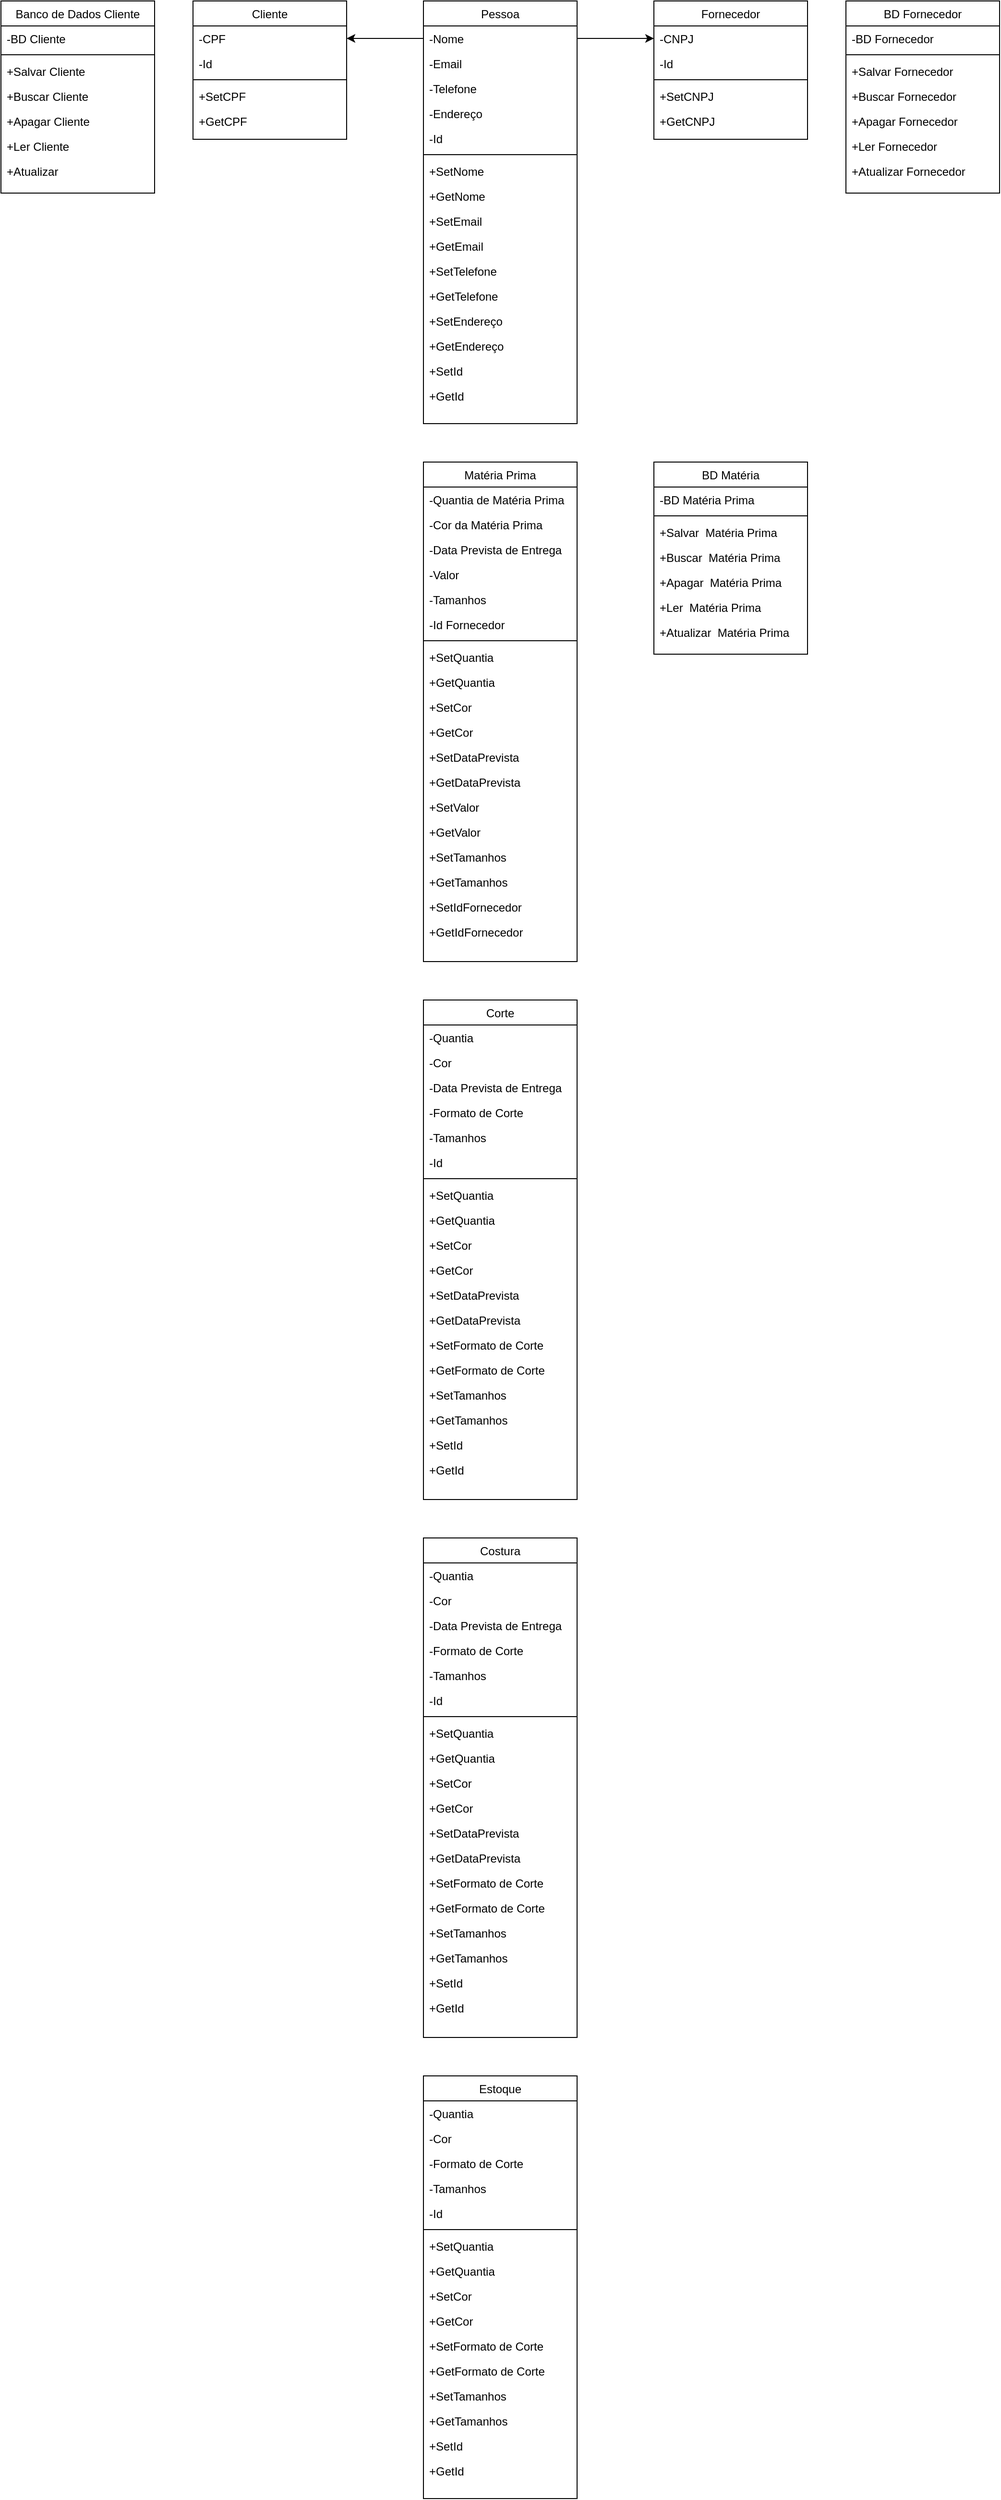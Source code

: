 <mxfile version="24.5.5" type="device">
  <diagram id="C5RBs43oDa-KdzZeNtuy" name="Page-1">
    <mxGraphModel dx="2261" dy="782" grid="1" gridSize="10" guides="1" tooltips="1" connect="1" arrows="1" fold="1" page="1" pageScale="1" pageWidth="827" pageHeight="1169" math="0" shadow="0">
      <root>
        <mxCell id="WIyWlLk6GJQsqaUBKTNV-0" />
        <mxCell id="WIyWlLk6GJQsqaUBKTNV-1" parent="WIyWlLk6GJQsqaUBKTNV-0" />
        <mxCell id="zkfFHV4jXpPFQw0GAbJ--17" value="Cliente" style="swimlane;fontStyle=0;align=center;verticalAlign=top;childLayout=stackLayout;horizontal=1;startSize=26;horizontalStack=0;resizeParent=1;resizeLast=0;collapsible=1;marginBottom=0;rounded=0;shadow=0;strokeWidth=1;" parent="WIyWlLk6GJQsqaUBKTNV-1" vertex="1">
          <mxGeometry x="40" width="160" height="144" as="geometry">
            <mxRectangle x="550" y="140" width="160" height="26" as="alternateBounds" />
          </mxGeometry>
        </mxCell>
        <mxCell id="zkfFHV4jXpPFQw0GAbJ--18" value="-CPF" style="text;align=left;verticalAlign=top;spacingLeft=4;spacingRight=4;overflow=hidden;rotatable=0;points=[[0,0.5],[1,0.5]];portConstraint=eastwest;" parent="zkfFHV4jXpPFQw0GAbJ--17" vertex="1">
          <mxGeometry y="26" width="160" height="26" as="geometry" />
        </mxCell>
        <mxCell id="UYTvGShQzW5NcOus-Ca2-104" value="-Id" style="text;align=left;verticalAlign=top;spacingLeft=4;spacingRight=4;overflow=hidden;rotatable=0;points=[[0,0.5],[1,0.5]];portConstraint=eastwest;" vertex="1" parent="zkfFHV4jXpPFQw0GAbJ--17">
          <mxGeometry y="52" width="160" height="26" as="geometry" />
        </mxCell>
        <mxCell id="zkfFHV4jXpPFQw0GAbJ--23" value="" style="line;html=1;strokeWidth=1;align=left;verticalAlign=middle;spacingTop=-1;spacingLeft=3;spacingRight=3;rotatable=0;labelPosition=right;points=[];portConstraint=eastwest;" parent="zkfFHV4jXpPFQw0GAbJ--17" vertex="1">
          <mxGeometry y="78" width="160" height="8" as="geometry" />
        </mxCell>
        <mxCell id="zkfFHV4jXpPFQw0GAbJ--24" value="+SetCPF" style="text;align=left;verticalAlign=top;spacingLeft=4;spacingRight=4;overflow=hidden;rotatable=0;points=[[0,0.5],[1,0.5]];portConstraint=eastwest;" parent="zkfFHV4jXpPFQw0GAbJ--17" vertex="1">
          <mxGeometry y="86" width="160" height="26" as="geometry" />
        </mxCell>
        <mxCell id="PJtzNLOf5O62sU7vfMhk-27" value="+GetCPF" style="text;align=left;verticalAlign=top;spacingLeft=4;spacingRight=4;overflow=hidden;rotatable=0;points=[[0,0.5],[1,0.5]];portConstraint=eastwest;" parent="zkfFHV4jXpPFQw0GAbJ--17" vertex="1">
          <mxGeometry y="112" width="160" height="32" as="geometry" />
        </mxCell>
        <mxCell id="PJtzNLOf5O62sU7vfMhk-35" value="Banco de Dados Cliente" style="swimlane;fontStyle=0;align=center;verticalAlign=top;childLayout=stackLayout;horizontal=1;startSize=26;horizontalStack=0;resizeParent=1;resizeLast=0;collapsible=1;marginBottom=0;rounded=0;shadow=0;strokeWidth=1;" parent="WIyWlLk6GJQsqaUBKTNV-1" vertex="1">
          <mxGeometry x="-160" width="160" height="200" as="geometry">
            <mxRectangle x="550" y="140" width="160" height="26" as="alternateBounds" />
          </mxGeometry>
        </mxCell>
        <mxCell id="PJtzNLOf5O62sU7vfMhk-36" value="-BD Cliente" style="text;align=left;verticalAlign=top;spacingLeft=4;spacingRight=4;overflow=hidden;rotatable=0;points=[[0,0.5],[1,0.5]];portConstraint=eastwest;" parent="PJtzNLOf5O62sU7vfMhk-35" vertex="1">
          <mxGeometry y="26" width="160" height="26" as="geometry" />
        </mxCell>
        <mxCell id="PJtzNLOf5O62sU7vfMhk-42" value="" style="line;html=1;strokeWidth=1;align=left;verticalAlign=middle;spacingTop=-1;spacingLeft=3;spacingRight=3;rotatable=0;labelPosition=right;points=[];portConstraint=eastwest;" parent="PJtzNLOf5O62sU7vfMhk-35" vertex="1">
          <mxGeometry y="52" width="160" height="8" as="geometry" />
        </mxCell>
        <mxCell id="PJtzNLOf5O62sU7vfMhk-43" value="+Salvar Cliente" style="text;align=left;verticalAlign=top;spacingLeft=4;spacingRight=4;overflow=hidden;rotatable=0;points=[[0,0.5],[1,0.5]];portConstraint=eastwest;" parent="PJtzNLOf5O62sU7vfMhk-35" vertex="1">
          <mxGeometry y="60" width="160" height="26" as="geometry" />
        </mxCell>
        <mxCell id="PJtzNLOf5O62sU7vfMhk-44" value="+Buscar Cliente" style="text;align=left;verticalAlign=top;spacingLeft=4;spacingRight=4;overflow=hidden;rotatable=0;points=[[0,0.5],[1,0.5]];portConstraint=eastwest;" parent="PJtzNLOf5O62sU7vfMhk-35" vertex="1">
          <mxGeometry y="86" width="160" height="26" as="geometry" />
        </mxCell>
        <mxCell id="PJtzNLOf5O62sU7vfMhk-45" value="+Apagar Cliente" style="text;align=left;verticalAlign=top;spacingLeft=4;spacingRight=4;overflow=hidden;rotatable=0;points=[[0,0.5],[1,0.5]];portConstraint=eastwest;" parent="PJtzNLOf5O62sU7vfMhk-35" vertex="1">
          <mxGeometry y="112" width="160" height="26" as="geometry" />
        </mxCell>
        <mxCell id="PJtzNLOf5O62sU7vfMhk-57" value="+Ler Cliente" style="text;align=left;verticalAlign=top;spacingLeft=4;spacingRight=4;overflow=hidden;rotatable=0;points=[[0,0.5],[1,0.5]];portConstraint=eastwest;" parent="PJtzNLOf5O62sU7vfMhk-35" vertex="1">
          <mxGeometry y="138" width="160" height="26" as="geometry" />
        </mxCell>
        <mxCell id="UYTvGShQzW5NcOus-Ca2-62" value="+Atualizar " style="text;align=left;verticalAlign=top;spacingLeft=4;spacingRight=4;overflow=hidden;rotatable=0;points=[[0,0.5],[1,0.5]];portConstraint=eastwest;" vertex="1" parent="PJtzNLOf5O62sU7vfMhk-35">
          <mxGeometry y="164" width="160" height="26" as="geometry" />
        </mxCell>
        <mxCell id="PJtzNLOf5O62sU7vfMhk-58" value="Matéria Prima" style="swimlane;fontStyle=0;align=center;verticalAlign=top;childLayout=stackLayout;horizontal=1;startSize=26;horizontalStack=0;resizeParent=1;resizeLast=0;collapsible=1;marginBottom=0;rounded=0;shadow=0;strokeWidth=1;" parent="WIyWlLk6GJQsqaUBKTNV-1" vertex="1">
          <mxGeometry x="280" y="480" width="160" height="520" as="geometry">
            <mxRectangle y="480" width="160" height="26" as="alternateBounds" />
          </mxGeometry>
        </mxCell>
        <mxCell id="PJtzNLOf5O62sU7vfMhk-59" value="-Quantia de Matéria Prima" style="text;align=left;verticalAlign=top;spacingLeft=4;spacingRight=4;overflow=hidden;rotatable=0;points=[[0,0.5],[1,0.5]];portConstraint=eastwest;" parent="PJtzNLOf5O62sU7vfMhk-58" vertex="1">
          <mxGeometry y="26" width="160" height="26" as="geometry" />
        </mxCell>
        <mxCell id="PJtzNLOf5O62sU7vfMhk-60" value="-Cor da Matéria Prima" style="text;align=left;verticalAlign=top;spacingLeft=4;spacingRight=4;overflow=hidden;rotatable=0;points=[[0,0.5],[1,0.5]];portConstraint=eastwest;rounded=0;shadow=0;html=0;" parent="PJtzNLOf5O62sU7vfMhk-58" vertex="1">
          <mxGeometry y="52" width="160" height="26" as="geometry" />
        </mxCell>
        <mxCell id="PJtzNLOf5O62sU7vfMhk-61" value="-Data Prevista de Entrega" style="text;align=left;verticalAlign=top;spacingLeft=4;spacingRight=4;overflow=hidden;rotatable=0;points=[[0,0.5],[1,0.5]];portConstraint=eastwest;rounded=0;shadow=0;html=0;" parent="PJtzNLOf5O62sU7vfMhk-58" vertex="1">
          <mxGeometry y="78" width="160" height="26" as="geometry" />
        </mxCell>
        <mxCell id="PJtzNLOf5O62sU7vfMhk-62" value="-Valor" style="text;align=left;verticalAlign=top;spacingLeft=4;spacingRight=4;overflow=hidden;rotatable=0;points=[[0,0.5],[1,0.5]];portConstraint=eastwest;rounded=0;shadow=0;html=0;" parent="PJtzNLOf5O62sU7vfMhk-58" vertex="1">
          <mxGeometry y="104" width="160" height="26" as="geometry" />
        </mxCell>
        <mxCell id="PJtzNLOf5O62sU7vfMhk-63" value="-Tamanhos" style="text;align=left;verticalAlign=top;spacingLeft=4;spacingRight=4;overflow=hidden;rotatable=0;points=[[0,0.5],[1,0.5]];portConstraint=eastwest;rounded=0;shadow=0;html=0;" parent="PJtzNLOf5O62sU7vfMhk-58" vertex="1">
          <mxGeometry y="130" width="160" height="26" as="geometry" />
        </mxCell>
        <mxCell id="PJtzNLOf5O62sU7vfMhk-64" value="-Id Fornecedor" style="text;align=left;verticalAlign=top;spacingLeft=4;spacingRight=4;overflow=hidden;rotatable=0;points=[[0,0.5],[1,0.5]];portConstraint=eastwest;rounded=0;shadow=0;html=0;" parent="PJtzNLOf5O62sU7vfMhk-58" vertex="1">
          <mxGeometry y="156" width="160" height="26" as="geometry" />
        </mxCell>
        <mxCell id="PJtzNLOf5O62sU7vfMhk-65" value="" style="line;html=1;strokeWidth=1;align=left;verticalAlign=middle;spacingTop=-1;spacingLeft=3;spacingRight=3;rotatable=0;labelPosition=right;points=[];portConstraint=eastwest;" parent="PJtzNLOf5O62sU7vfMhk-58" vertex="1">
          <mxGeometry y="182" width="160" height="8" as="geometry" />
        </mxCell>
        <mxCell id="PJtzNLOf5O62sU7vfMhk-66" value="+SetQuantia" style="text;align=left;verticalAlign=top;spacingLeft=4;spacingRight=4;overflow=hidden;rotatable=0;points=[[0,0.5],[1,0.5]];portConstraint=eastwest;" parent="PJtzNLOf5O62sU7vfMhk-58" vertex="1">
          <mxGeometry y="190" width="160" height="26" as="geometry" />
        </mxCell>
        <mxCell id="PJtzNLOf5O62sU7vfMhk-67" value="+GetQuantia" style="text;align=left;verticalAlign=top;spacingLeft=4;spacingRight=4;overflow=hidden;rotatable=0;points=[[0,0.5],[1,0.5]];portConstraint=eastwest;" parent="PJtzNLOf5O62sU7vfMhk-58" vertex="1">
          <mxGeometry y="216" width="160" height="26" as="geometry" />
        </mxCell>
        <mxCell id="PJtzNLOf5O62sU7vfMhk-68" value="+SetCor" style="text;align=left;verticalAlign=top;spacingLeft=4;spacingRight=4;overflow=hidden;rotatable=0;points=[[0,0.5],[1,0.5]];portConstraint=eastwest;" parent="PJtzNLOf5O62sU7vfMhk-58" vertex="1">
          <mxGeometry y="242" width="160" height="26" as="geometry" />
        </mxCell>
        <mxCell id="PJtzNLOf5O62sU7vfMhk-69" value="+GetCor" style="text;align=left;verticalAlign=top;spacingLeft=4;spacingRight=4;overflow=hidden;rotatable=0;points=[[0,0.5],[1,0.5]];portConstraint=eastwest;" parent="PJtzNLOf5O62sU7vfMhk-58" vertex="1">
          <mxGeometry y="268" width="160" height="26" as="geometry" />
        </mxCell>
        <mxCell id="PJtzNLOf5O62sU7vfMhk-70" value="+SetDataPrevista" style="text;align=left;verticalAlign=top;spacingLeft=4;spacingRight=4;overflow=hidden;rotatable=0;points=[[0,0.5],[1,0.5]];portConstraint=eastwest;" parent="PJtzNLOf5O62sU7vfMhk-58" vertex="1">
          <mxGeometry y="294" width="160" height="26" as="geometry" />
        </mxCell>
        <mxCell id="PJtzNLOf5O62sU7vfMhk-71" value="+GetDataPrevista" style="text;align=left;verticalAlign=top;spacingLeft=4;spacingRight=4;overflow=hidden;rotatable=0;points=[[0,0.5],[1,0.5]];portConstraint=eastwest;" parent="PJtzNLOf5O62sU7vfMhk-58" vertex="1">
          <mxGeometry y="320" width="160" height="26" as="geometry" />
        </mxCell>
        <mxCell id="PJtzNLOf5O62sU7vfMhk-72" value="+SetValor" style="text;align=left;verticalAlign=top;spacingLeft=4;spacingRight=4;overflow=hidden;rotatable=0;points=[[0,0.5],[1,0.5]];portConstraint=eastwest;" parent="PJtzNLOf5O62sU7vfMhk-58" vertex="1">
          <mxGeometry y="346" width="160" height="26" as="geometry" />
        </mxCell>
        <mxCell id="PJtzNLOf5O62sU7vfMhk-73" value="+GetValor" style="text;align=left;verticalAlign=top;spacingLeft=4;spacingRight=4;overflow=hidden;rotatable=0;points=[[0,0.5],[1,0.5]];portConstraint=eastwest;" parent="PJtzNLOf5O62sU7vfMhk-58" vertex="1">
          <mxGeometry y="372" width="160" height="26" as="geometry" />
        </mxCell>
        <mxCell id="PJtzNLOf5O62sU7vfMhk-74" value="+SetTamanhos" style="text;align=left;verticalAlign=top;spacingLeft=4;spacingRight=4;overflow=hidden;rotatable=0;points=[[0,0.5],[1,0.5]];portConstraint=eastwest;" parent="PJtzNLOf5O62sU7vfMhk-58" vertex="1">
          <mxGeometry y="398" width="160" height="26" as="geometry" />
        </mxCell>
        <mxCell id="PJtzNLOf5O62sU7vfMhk-75" value="+GetTamanhos" style="text;align=left;verticalAlign=top;spacingLeft=4;spacingRight=4;overflow=hidden;rotatable=0;points=[[0,0.5],[1,0.5]];portConstraint=eastwest;" parent="PJtzNLOf5O62sU7vfMhk-58" vertex="1">
          <mxGeometry y="424" width="160" height="26" as="geometry" />
        </mxCell>
        <mxCell id="PJtzNLOf5O62sU7vfMhk-76" value="+SetIdFornecedor" style="text;align=left;verticalAlign=top;spacingLeft=4;spacingRight=4;overflow=hidden;rotatable=0;points=[[0,0.5],[1,0.5]];portConstraint=eastwest;" parent="PJtzNLOf5O62sU7vfMhk-58" vertex="1">
          <mxGeometry y="450" width="160" height="26" as="geometry" />
        </mxCell>
        <mxCell id="PJtzNLOf5O62sU7vfMhk-77" value="+GetIdFornecedor" style="text;align=left;verticalAlign=top;spacingLeft=4;spacingRight=4;overflow=hidden;rotatable=0;points=[[0,0.5],[1,0.5]];portConstraint=eastwest;" parent="PJtzNLOf5O62sU7vfMhk-58" vertex="1">
          <mxGeometry y="476" width="160" height="26" as="geometry" />
        </mxCell>
        <mxCell id="UYTvGShQzW5NcOus-Ca2-19" value="Pessoa" style="swimlane;fontStyle=0;align=center;verticalAlign=top;childLayout=stackLayout;horizontal=1;startSize=26;horizontalStack=0;resizeParent=1;resizeLast=0;collapsible=1;marginBottom=0;rounded=0;shadow=0;strokeWidth=1;" vertex="1" parent="WIyWlLk6GJQsqaUBKTNV-1">
          <mxGeometry x="280" width="160" height="440" as="geometry">
            <mxRectangle y="480" width="160" height="26" as="alternateBounds" />
          </mxGeometry>
        </mxCell>
        <mxCell id="UYTvGShQzW5NcOus-Ca2-20" value="-Nome" style="text;align=left;verticalAlign=top;spacingLeft=4;spacingRight=4;overflow=hidden;rotatable=0;points=[[0,0.5],[1,0.5]];portConstraint=eastwest;" vertex="1" parent="UYTvGShQzW5NcOus-Ca2-19">
          <mxGeometry y="26" width="160" height="26" as="geometry" />
        </mxCell>
        <mxCell id="UYTvGShQzW5NcOus-Ca2-21" value="-Email" style="text;align=left;verticalAlign=top;spacingLeft=4;spacingRight=4;overflow=hidden;rotatable=0;points=[[0,0.5],[1,0.5]];portConstraint=eastwest;rounded=0;shadow=0;html=0;" vertex="1" parent="UYTvGShQzW5NcOus-Ca2-19">
          <mxGeometry y="52" width="160" height="26" as="geometry" />
        </mxCell>
        <mxCell id="UYTvGShQzW5NcOus-Ca2-22" value="-Telefone" style="text;align=left;verticalAlign=top;spacingLeft=4;spacingRight=4;overflow=hidden;rotatable=0;points=[[0,0.5],[1,0.5]];portConstraint=eastwest;rounded=0;shadow=0;html=0;" vertex="1" parent="UYTvGShQzW5NcOus-Ca2-19">
          <mxGeometry y="78" width="160" height="26" as="geometry" />
        </mxCell>
        <mxCell id="UYTvGShQzW5NcOus-Ca2-23" value="-Endereço" style="text;align=left;verticalAlign=top;spacingLeft=4;spacingRight=4;overflow=hidden;rotatable=0;points=[[0,0.5],[1,0.5]];portConstraint=eastwest;rounded=0;shadow=0;html=0;" vertex="1" parent="UYTvGShQzW5NcOus-Ca2-19">
          <mxGeometry y="104" width="160" height="26" as="geometry" />
        </mxCell>
        <mxCell id="UYTvGShQzW5NcOus-Ca2-25" value="-Id" style="text;align=left;verticalAlign=top;spacingLeft=4;spacingRight=4;overflow=hidden;rotatable=0;points=[[0,0.5],[1,0.5]];portConstraint=eastwest;rounded=0;shadow=0;html=0;" vertex="1" parent="UYTvGShQzW5NcOus-Ca2-19">
          <mxGeometry y="130" width="160" height="26" as="geometry" />
        </mxCell>
        <mxCell id="UYTvGShQzW5NcOus-Ca2-26" value="" style="line;html=1;strokeWidth=1;align=left;verticalAlign=middle;spacingTop=-1;spacingLeft=3;spacingRight=3;rotatable=0;labelPosition=right;points=[];portConstraint=eastwest;" vertex="1" parent="UYTvGShQzW5NcOus-Ca2-19">
          <mxGeometry y="156" width="160" height="8" as="geometry" />
        </mxCell>
        <mxCell id="UYTvGShQzW5NcOus-Ca2-27" value="+SetNome" style="text;align=left;verticalAlign=top;spacingLeft=4;spacingRight=4;overflow=hidden;rotatable=0;points=[[0,0.5],[1,0.5]];portConstraint=eastwest;" vertex="1" parent="UYTvGShQzW5NcOus-Ca2-19">
          <mxGeometry y="164" width="160" height="26" as="geometry" />
        </mxCell>
        <mxCell id="UYTvGShQzW5NcOus-Ca2-28" value="+GetNome" style="text;align=left;verticalAlign=top;spacingLeft=4;spacingRight=4;overflow=hidden;rotatable=0;points=[[0,0.5],[1,0.5]];portConstraint=eastwest;" vertex="1" parent="UYTvGShQzW5NcOus-Ca2-19">
          <mxGeometry y="190" width="160" height="26" as="geometry" />
        </mxCell>
        <mxCell id="UYTvGShQzW5NcOus-Ca2-29" value="+SetEmail" style="text;align=left;verticalAlign=top;spacingLeft=4;spacingRight=4;overflow=hidden;rotatable=0;points=[[0,0.5],[1,0.5]];portConstraint=eastwest;" vertex="1" parent="UYTvGShQzW5NcOus-Ca2-19">
          <mxGeometry y="216" width="160" height="26" as="geometry" />
        </mxCell>
        <mxCell id="UYTvGShQzW5NcOus-Ca2-30" value="+GetEmail" style="text;align=left;verticalAlign=top;spacingLeft=4;spacingRight=4;overflow=hidden;rotatable=0;points=[[0,0.5],[1,0.5]];portConstraint=eastwest;" vertex="1" parent="UYTvGShQzW5NcOus-Ca2-19">
          <mxGeometry y="242" width="160" height="26" as="geometry" />
        </mxCell>
        <mxCell id="UYTvGShQzW5NcOus-Ca2-31" value="+SetTelefone" style="text;align=left;verticalAlign=top;spacingLeft=4;spacingRight=4;overflow=hidden;rotatable=0;points=[[0,0.5],[1,0.5]];portConstraint=eastwest;" vertex="1" parent="UYTvGShQzW5NcOus-Ca2-19">
          <mxGeometry y="268" width="160" height="26" as="geometry" />
        </mxCell>
        <mxCell id="UYTvGShQzW5NcOus-Ca2-32" value="+GetTelefone" style="text;align=left;verticalAlign=top;spacingLeft=4;spacingRight=4;overflow=hidden;rotatable=0;points=[[0,0.5],[1,0.5]];portConstraint=eastwest;" vertex="1" parent="UYTvGShQzW5NcOus-Ca2-19">
          <mxGeometry y="294" width="160" height="26" as="geometry" />
        </mxCell>
        <mxCell id="UYTvGShQzW5NcOus-Ca2-33" value="+SetEndereço" style="text;align=left;verticalAlign=top;spacingLeft=4;spacingRight=4;overflow=hidden;rotatable=0;points=[[0,0.5],[1,0.5]];portConstraint=eastwest;" vertex="1" parent="UYTvGShQzW5NcOus-Ca2-19">
          <mxGeometry y="320" width="160" height="26" as="geometry" />
        </mxCell>
        <mxCell id="UYTvGShQzW5NcOus-Ca2-34" value="+GetEndereço" style="text;align=left;verticalAlign=top;spacingLeft=4;spacingRight=4;overflow=hidden;rotatable=0;points=[[0,0.5],[1,0.5]];portConstraint=eastwest;" vertex="1" parent="UYTvGShQzW5NcOus-Ca2-19">
          <mxGeometry y="346" width="160" height="26" as="geometry" />
        </mxCell>
        <mxCell id="UYTvGShQzW5NcOus-Ca2-37" value="+SetId" style="text;align=left;verticalAlign=top;spacingLeft=4;spacingRight=4;overflow=hidden;rotatable=0;points=[[0,0.5],[1,0.5]];portConstraint=eastwest;" vertex="1" parent="UYTvGShQzW5NcOus-Ca2-19">
          <mxGeometry y="372" width="160" height="26" as="geometry" />
        </mxCell>
        <mxCell id="UYTvGShQzW5NcOus-Ca2-38" value="+GetId" style="text;align=left;verticalAlign=top;spacingLeft=4;spacingRight=4;overflow=hidden;rotatable=0;points=[[0,0.5],[1,0.5]];portConstraint=eastwest;" vertex="1" parent="UYTvGShQzW5NcOus-Ca2-19">
          <mxGeometry y="398" width="160" height="26" as="geometry" />
        </mxCell>
        <mxCell id="UYTvGShQzW5NcOus-Ca2-39" value="Fornecedor" style="swimlane;fontStyle=0;align=center;verticalAlign=top;childLayout=stackLayout;horizontal=1;startSize=26;horizontalStack=0;resizeParent=1;resizeLast=0;collapsible=1;marginBottom=0;rounded=0;shadow=0;strokeWidth=1;" vertex="1" parent="WIyWlLk6GJQsqaUBKTNV-1">
          <mxGeometry x="520" width="160" height="144" as="geometry">
            <mxRectangle x="550" y="140" width="160" height="26" as="alternateBounds" />
          </mxGeometry>
        </mxCell>
        <mxCell id="UYTvGShQzW5NcOus-Ca2-40" value="-CNPJ" style="text;align=left;verticalAlign=top;spacingLeft=4;spacingRight=4;overflow=hidden;rotatable=0;points=[[0,0.5],[1,0.5]];portConstraint=eastwest;" vertex="1" parent="UYTvGShQzW5NcOus-Ca2-39">
          <mxGeometry y="26" width="160" height="26" as="geometry" />
        </mxCell>
        <mxCell id="UYTvGShQzW5NcOus-Ca2-103" value="-Id" style="text;align=left;verticalAlign=top;spacingLeft=4;spacingRight=4;overflow=hidden;rotatable=0;points=[[0,0.5],[1,0.5]];portConstraint=eastwest;" vertex="1" parent="UYTvGShQzW5NcOus-Ca2-39">
          <mxGeometry y="52" width="160" height="26" as="geometry" />
        </mxCell>
        <mxCell id="UYTvGShQzW5NcOus-Ca2-41" value="" style="line;html=1;strokeWidth=1;align=left;verticalAlign=middle;spacingTop=-1;spacingLeft=3;spacingRight=3;rotatable=0;labelPosition=right;points=[];portConstraint=eastwest;" vertex="1" parent="UYTvGShQzW5NcOus-Ca2-39">
          <mxGeometry y="78" width="160" height="8" as="geometry" />
        </mxCell>
        <mxCell id="UYTvGShQzW5NcOus-Ca2-42" value="+SetCNPJ" style="text;align=left;verticalAlign=top;spacingLeft=4;spacingRight=4;overflow=hidden;rotatable=0;points=[[0,0.5],[1,0.5]];portConstraint=eastwest;" vertex="1" parent="UYTvGShQzW5NcOus-Ca2-39">
          <mxGeometry y="86" width="160" height="26" as="geometry" />
        </mxCell>
        <mxCell id="UYTvGShQzW5NcOus-Ca2-43" value="+GetCNPJ" style="text;align=left;verticalAlign=top;spacingLeft=4;spacingRight=4;overflow=hidden;rotatable=0;points=[[0,0.5],[1,0.5]];portConstraint=eastwest;" vertex="1" parent="UYTvGShQzW5NcOus-Ca2-39">
          <mxGeometry y="112" width="160" height="32" as="geometry" />
        </mxCell>
        <mxCell id="UYTvGShQzW5NcOus-Ca2-49" value="BD Fornecedor" style="swimlane;fontStyle=0;align=center;verticalAlign=top;childLayout=stackLayout;horizontal=1;startSize=26;horizontalStack=0;resizeParent=1;resizeLast=0;collapsible=1;marginBottom=0;rounded=0;shadow=0;strokeWidth=1;" vertex="1" parent="WIyWlLk6GJQsqaUBKTNV-1">
          <mxGeometry x="720" width="160" height="200" as="geometry">
            <mxRectangle x="550" y="140" width="160" height="26" as="alternateBounds" />
          </mxGeometry>
        </mxCell>
        <mxCell id="UYTvGShQzW5NcOus-Ca2-50" value="-BD Fornecedor" style="text;align=left;verticalAlign=top;spacingLeft=4;spacingRight=4;overflow=hidden;rotatable=0;points=[[0,0.5],[1,0.5]];portConstraint=eastwest;" vertex="1" parent="UYTvGShQzW5NcOus-Ca2-49">
          <mxGeometry y="26" width="160" height="26" as="geometry" />
        </mxCell>
        <mxCell id="UYTvGShQzW5NcOus-Ca2-51" value="" style="line;html=1;strokeWidth=1;align=left;verticalAlign=middle;spacingTop=-1;spacingLeft=3;spacingRight=3;rotatable=0;labelPosition=right;points=[];portConstraint=eastwest;" vertex="1" parent="UYTvGShQzW5NcOus-Ca2-49">
          <mxGeometry y="52" width="160" height="8" as="geometry" />
        </mxCell>
        <mxCell id="UYTvGShQzW5NcOus-Ca2-52" value="+Salvar Fornecedor" style="text;align=left;verticalAlign=top;spacingLeft=4;spacingRight=4;overflow=hidden;rotatable=0;points=[[0,0.5],[1,0.5]];portConstraint=eastwest;" vertex="1" parent="UYTvGShQzW5NcOus-Ca2-49">
          <mxGeometry y="60" width="160" height="26" as="geometry" />
        </mxCell>
        <mxCell id="UYTvGShQzW5NcOus-Ca2-53" value="+Buscar Fornecedor" style="text;align=left;verticalAlign=top;spacingLeft=4;spacingRight=4;overflow=hidden;rotatable=0;points=[[0,0.5],[1,0.5]];portConstraint=eastwest;" vertex="1" parent="UYTvGShQzW5NcOus-Ca2-49">
          <mxGeometry y="86" width="160" height="26" as="geometry" />
        </mxCell>
        <mxCell id="UYTvGShQzW5NcOus-Ca2-54" value="+Apagar Fornecedor" style="text;align=left;verticalAlign=top;spacingLeft=4;spacingRight=4;overflow=hidden;rotatable=0;points=[[0,0.5],[1,0.5]];portConstraint=eastwest;" vertex="1" parent="UYTvGShQzW5NcOus-Ca2-49">
          <mxGeometry y="112" width="160" height="26" as="geometry" />
        </mxCell>
        <mxCell id="UYTvGShQzW5NcOus-Ca2-55" value="+Ler Fornecedor" style="text;align=left;verticalAlign=top;spacingLeft=4;spacingRight=4;overflow=hidden;rotatable=0;points=[[0,0.5],[1,0.5]];portConstraint=eastwest;" vertex="1" parent="UYTvGShQzW5NcOus-Ca2-49">
          <mxGeometry y="138" width="160" height="26" as="geometry" />
        </mxCell>
        <mxCell id="UYTvGShQzW5NcOus-Ca2-61" value="+Atualizar Fornecedor" style="text;align=left;verticalAlign=top;spacingLeft=4;spacingRight=4;overflow=hidden;rotatable=0;points=[[0,0.5],[1,0.5]];portConstraint=eastwest;" vertex="1" parent="UYTvGShQzW5NcOus-Ca2-49">
          <mxGeometry y="164" width="160" height="26" as="geometry" />
        </mxCell>
        <mxCell id="UYTvGShQzW5NcOus-Ca2-67" value="" style="endArrow=classic;html=1;rounded=0;entryX=1;entryY=0.5;entryDx=0;entryDy=0;exitX=0;exitY=0.5;exitDx=0;exitDy=0;" edge="1" parent="WIyWlLk6GJQsqaUBKTNV-1" source="UYTvGShQzW5NcOus-Ca2-20" target="zkfFHV4jXpPFQw0GAbJ--18">
          <mxGeometry width="50" height="50" relative="1" as="geometry">
            <mxPoint x="220" y="85" as="sourcePoint" />
            <mxPoint x="270" y="35" as="targetPoint" />
          </mxGeometry>
        </mxCell>
        <mxCell id="UYTvGShQzW5NcOus-Ca2-68" value="" style="endArrow=classic;html=1;rounded=0;entryX=0;entryY=0.5;entryDx=0;entryDy=0;exitX=1;exitY=0.5;exitDx=0;exitDy=0;" edge="1" parent="WIyWlLk6GJQsqaUBKTNV-1" source="UYTvGShQzW5NcOus-Ca2-20" target="UYTvGShQzW5NcOus-Ca2-40">
          <mxGeometry width="50" height="50" relative="1" as="geometry">
            <mxPoint x="450" y="60" as="sourcePoint" />
            <mxPoint x="500" y="10" as="targetPoint" />
          </mxGeometry>
        </mxCell>
        <mxCell id="UYTvGShQzW5NcOus-Ca2-69" value="Corte" style="swimlane;fontStyle=0;align=center;verticalAlign=top;childLayout=stackLayout;horizontal=1;startSize=26;horizontalStack=0;resizeParent=1;resizeLast=0;collapsible=1;marginBottom=0;rounded=0;shadow=0;strokeWidth=1;" vertex="1" parent="WIyWlLk6GJQsqaUBKTNV-1">
          <mxGeometry x="280" y="1040" width="160" height="520" as="geometry">
            <mxRectangle y="480" width="160" height="26" as="alternateBounds" />
          </mxGeometry>
        </mxCell>
        <mxCell id="UYTvGShQzW5NcOus-Ca2-70" value="-Quantia" style="text;align=left;verticalAlign=top;spacingLeft=4;spacingRight=4;overflow=hidden;rotatable=0;points=[[0,0.5],[1,0.5]];portConstraint=eastwest;" vertex="1" parent="UYTvGShQzW5NcOus-Ca2-69">
          <mxGeometry y="26" width="160" height="26" as="geometry" />
        </mxCell>
        <mxCell id="UYTvGShQzW5NcOus-Ca2-71" value="-Cor" style="text;align=left;verticalAlign=top;spacingLeft=4;spacingRight=4;overflow=hidden;rotatable=0;points=[[0,0.5],[1,0.5]];portConstraint=eastwest;rounded=0;shadow=0;html=0;" vertex="1" parent="UYTvGShQzW5NcOus-Ca2-69">
          <mxGeometry y="52" width="160" height="26" as="geometry" />
        </mxCell>
        <mxCell id="UYTvGShQzW5NcOus-Ca2-72" value="-Data Prevista de Entrega" style="text;align=left;verticalAlign=top;spacingLeft=4;spacingRight=4;overflow=hidden;rotatable=0;points=[[0,0.5],[1,0.5]];portConstraint=eastwest;rounded=0;shadow=0;html=0;" vertex="1" parent="UYTvGShQzW5NcOus-Ca2-69">
          <mxGeometry y="78" width="160" height="26" as="geometry" />
        </mxCell>
        <mxCell id="UYTvGShQzW5NcOus-Ca2-73" value="-Formato de Corte" style="text;align=left;verticalAlign=top;spacingLeft=4;spacingRight=4;overflow=hidden;rotatable=0;points=[[0,0.5],[1,0.5]];portConstraint=eastwest;rounded=0;shadow=0;html=0;" vertex="1" parent="UYTvGShQzW5NcOus-Ca2-69">
          <mxGeometry y="104" width="160" height="26" as="geometry" />
        </mxCell>
        <mxCell id="UYTvGShQzW5NcOus-Ca2-74" value="-Tamanhos" style="text;align=left;verticalAlign=top;spacingLeft=4;spacingRight=4;overflow=hidden;rotatable=0;points=[[0,0.5],[1,0.5]];portConstraint=eastwest;rounded=0;shadow=0;html=0;" vertex="1" parent="UYTvGShQzW5NcOus-Ca2-69">
          <mxGeometry y="130" width="160" height="26" as="geometry" />
        </mxCell>
        <mxCell id="UYTvGShQzW5NcOus-Ca2-75" value="-Id" style="text;align=left;verticalAlign=top;spacingLeft=4;spacingRight=4;overflow=hidden;rotatable=0;points=[[0,0.5],[1,0.5]];portConstraint=eastwest;rounded=0;shadow=0;html=0;" vertex="1" parent="UYTvGShQzW5NcOus-Ca2-69">
          <mxGeometry y="156" width="160" height="26" as="geometry" />
        </mxCell>
        <mxCell id="UYTvGShQzW5NcOus-Ca2-76" value="" style="line;html=1;strokeWidth=1;align=left;verticalAlign=middle;spacingTop=-1;spacingLeft=3;spacingRight=3;rotatable=0;labelPosition=right;points=[];portConstraint=eastwest;" vertex="1" parent="UYTvGShQzW5NcOus-Ca2-69">
          <mxGeometry y="182" width="160" height="8" as="geometry" />
        </mxCell>
        <mxCell id="UYTvGShQzW5NcOus-Ca2-77" value="+SetQuantia" style="text;align=left;verticalAlign=top;spacingLeft=4;spacingRight=4;overflow=hidden;rotatable=0;points=[[0,0.5],[1,0.5]];portConstraint=eastwest;" vertex="1" parent="UYTvGShQzW5NcOus-Ca2-69">
          <mxGeometry y="190" width="160" height="26" as="geometry" />
        </mxCell>
        <mxCell id="UYTvGShQzW5NcOus-Ca2-78" value="+GetQuantia" style="text;align=left;verticalAlign=top;spacingLeft=4;spacingRight=4;overflow=hidden;rotatable=0;points=[[0,0.5],[1,0.5]];portConstraint=eastwest;" vertex="1" parent="UYTvGShQzW5NcOus-Ca2-69">
          <mxGeometry y="216" width="160" height="26" as="geometry" />
        </mxCell>
        <mxCell id="UYTvGShQzW5NcOus-Ca2-79" value="+SetCor" style="text;align=left;verticalAlign=top;spacingLeft=4;spacingRight=4;overflow=hidden;rotatable=0;points=[[0,0.5],[1,0.5]];portConstraint=eastwest;" vertex="1" parent="UYTvGShQzW5NcOus-Ca2-69">
          <mxGeometry y="242" width="160" height="26" as="geometry" />
        </mxCell>
        <mxCell id="UYTvGShQzW5NcOus-Ca2-80" value="+GetCor" style="text;align=left;verticalAlign=top;spacingLeft=4;spacingRight=4;overflow=hidden;rotatable=0;points=[[0,0.5],[1,0.5]];portConstraint=eastwest;" vertex="1" parent="UYTvGShQzW5NcOus-Ca2-69">
          <mxGeometry y="268" width="160" height="26" as="geometry" />
        </mxCell>
        <mxCell id="UYTvGShQzW5NcOus-Ca2-81" value="+SetDataPrevista" style="text;align=left;verticalAlign=top;spacingLeft=4;spacingRight=4;overflow=hidden;rotatable=0;points=[[0,0.5],[1,0.5]];portConstraint=eastwest;" vertex="1" parent="UYTvGShQzW5NcOus-Ca2-69">
          <mxGeometry y="294" width="160" height="26" as="geometry" />
        </mxCell>
        <mxCell id="UYTvGShQzW5NcOus-Ca2-82" value="+GetDataPrevista" style="text;align=left;verticalAlign=top;spacingLeft=4;spacingRight=4;overflow=hidden;rotatable=0;points=[[0,0.5],[1,0.5]];portConstraint=eastwest;" vertex="1" parent="UYTvGShQzW5NcOus-Ca2-69">
          <mxGeometry y="320" width="160" height="26" as="geometry" />
        </mxCell>
        <mxCell id="UYTvGShQzW5NcOus-Ca2-83" value="+SetFormato de Corte" style="text;align=left;verticalAlign=top;spacingLeft=4;spacingRight=4;overflow=hidden;rotatable=0;points=[[0,0.5],[1,0.5]];portConstraint=eastwest;" vertex="1" parent="UYTvGShQzW5NcOus-Ca2-69">
          <mxGeometry y="346" width="160" height="26" as="geometry" />
        </mxCell>
        <mxCell id="UYTvGShQzW5NcOus-Ca2-84" value="+GetFormato de Corte" style="text;align=left;verticalAlign=top;spacingLeft=4;spacingRight=4;overflow=hidden;rotatable=0;points=[[0,0.5],[1,0.5]];portConstraint=eastwest;" vertex="1" parent="UYTvGShQzW5NcOus-Ca2-69">
          <mxGeometry y="372" width="160" height="26" as="geometry" />
        </mxCell>
        <mxCell id="UYTvGShQzW5NcOus-Ca2-85" value="+SetTamanhos" style="text;align=left;verticalAlign=top;spacingLeft=4;spacingRight=4;overflow=hidden;rotatable=0;points=[[0,0.5],[1,0.5]];portConstraint=eastwest;" vertex="1" parent="UYTvGShQzW5NcOus-Ca2-69">
          <mxGeometry y="398" width="160" height="26" as="geometry" />
        </mxCell>
        <mxCell id="UYTvGShQzW5NcOus-Ca2-86" value="+GetTamanhos" style="text;align=left;verticalAlign=top;spacingLeft=4;spacingRight=4;overflow=hidden;rotatable=0;points=[[0,0.5],[1,0.5]];portConstraint=eastwest;" vertex="1" parent="UYTvGShQzW5NcOus-Ca2-69">
          <mxGeometry y="424" width="160" height="26" as="geometry" />
        </mxCell>
        <mxCell id="UYTvGShQzW5NcOus-Ca2-87" value="+SetId" style="text;align=left;verticalAlign=top;spacingLeft=4;spacingRight=4;overflow=hidden;rotatable=0;points=[[0,0.5],[1,0.5]];portConstraint=eastwest;" vertex="1" parent="UYTvGShQzW5NcOus-Ca2-69">
          <mxGeometry y="450" width="160" height="26" as="geometry" />
        </mxCell>
        <mxCell id="UYTvGShQzW5NcOus-Ca2-88" value="+GetId" style="text;align=left;verticalAlign=top;spacingLeft=4;spacingRight=4;overflow=hidden;rotatable=0;points=[[0,0.5],[1,0.5]];portConstraint=eastwest;" vertex="1" parent="UYTvGShQzW5NcOus-Ca2-69">
          <mxGeometry y="476" width="160" height="26" as="geometry" />
        </mxCell>
        <mxCell id="UYTvGShQzW5NcOus-Ca2-106" value="Costura" style="swimlane;fontStyle=0;align=center;verticalAlign=top;childLayout=stackLayout;horizontal=1;startSize=26;horizontalStack=0;resizeParent=1;resizeLast=0;collapsible=1;marginBottom=0;rounded=0;shadow=0;strokeWidth=1;" vertex="1" parent="WIyWlLk6GJQsqaUBKTNV-1">
          <mxGeometry x="280" y="1600" width="160" height="520" as="geometry">
            <mxRectangle y="480" width="160" height="26" as="alternateBounds" />
          </mxGeometry>
        </mxCell>
        <mxCell id="UYTvGShQzW5NcOus-Ca2-107" value="-Quantia" style="text;align=left;verticalAlign=top;spacingLeft=4;spacingRight=4;overflow=hidden;rotatable=0;points=[[0,0.5],[1,0.5]];portConstraint=eastwest;" vertex="1" parent="UYTvGShQzW5NcOus-Ca2-106">
          <mxGeometry y="26" width="160" height="26" as="geometry" />
        </mxCell>
        <mxCell id="UYTvGShQzW5NcOus-Ca2-108" value="-Cor" style="text;align=left;verticalAlign=top;spacingLeft=4;spacingRight=4;overflow=hidden;rotatable=0;points=[[0,0.5],[1,0.5]];portConstraint=eastwest;rounded=0;shadow=0;html=0;" vertex="1" parent="UYTvGShQzW5NcOus-Ca2-106">
          <mxGeometry y="52" width="160" height="26" as="geometry" />
        </mxCell>
        <mxCell id="UYTvGShQzW5NcOus-Ca2-109" value="-Data Prevista de Entrega" style="text;align=left;verticalAlign=top;spacingLeft=4;spacingRight=4;overflow=hidden;rotatable=0;points=[[0,0.5],[1,0.5]];portConstraint=eastwest;rounded=0;shadow=0;html=0;" vertex="1" parent="UYTvGShQzW5NcOus-Ca2-106">
          <mxGeometry y="78" width="160" height="26" as="geometry" />
        </mxCell>
        <mxCell id="UYTvGShQzW5NcOus-Ca2-110" value="-Formato de Corte" style="text;align=left;verticalAlign=top;spacingLeft=4;spacingRight=4;overflow=hidden;rotatable=0;points=[[0,0.5],[1,0.5]];portConstraint=eastwest;rounded=0;shadow=0;html=0;" vertex="1" parent="UYTvGShQzW5NcOus-Ca2-106">
          <mxGeometry y="104" width="160" height="26" as="geometry" />
        </mxCell>
        <mxCell id="UYTvGShQzW5NcOus-Ca2-111" value="-Tamanhos" style="text;align=left;verticalAlign=top;spacingLeft=4;spacingRight=4;overflow=hidden;rotatable=0;points=[[0,0.5],[1,0.5]];portConstraint=eastwest;rounded=0;shadow=0;html=0;" vertex="1" parent="UYTvGShQzW5NcOus-Ca2-106">
          <mxGeometry y="130" width="160" height="26" as="geometry" />
        </mxCell>
        <mxCell id="UYTvGShQzW5NcOus-Ca2-112" value="-Id" style="text;align=left;verticalAlign=top;spacingLeft=4;spacingRight=4;overflow=hidden;rotatable=0;points=[[0,0.5],[1,0.5]];portConstraint=eastwest;rounded=0;shadow=0;html=0;" vertex="1" parent="UYTvGShQzW5NcOus-Ca2-106">
          <mxGeometry y="156" width="160" height="26" as="geometry" />
        </mxCell>
        <mxCell id="UYTvGShQzW5NcOus-Ca2-113" value="" style="line;html=1;strokeWidth=1;align=left;verticalAlign=middle;spacingTop=-1;spacingLeft=3;spacingRight=3;rotatable=0;labelPosition=right;points=[];portConstraint=eastwest;" vertex="1" parent="UYTvGShQzW5NcOus-Ca2-106">
          <mxGeometry y="182" width="160" height="8" as="geometry" />
        </mxCell>
        <mxCell id="UYTvGShQzW5NcOus-Ca2-114" value="+SetQuantia" style="text;align=left;verticalAlign=top;spacingLeft=4;spacingRight=4;overflow=hidden;rotatable=0;points=[[0,0.5],[1,0.5]];portConstraint=eastwest;" vertex="1" parent="UYTvGShQzW5NcOus-Ca2-106">
          <mxGeometry y="190" width="160" height="26" as="geometry" />
        </mxCell>
        <mxCell id="UYTvGShQzW5NcOus-Ca2-115" value="+GetQuantia" style="text;align=left;verticalAlign=top;spacingLeft=4;spacingRight=4;overflow=hidden;rotatable=0;points=[[0,0.5],[1,0.5]];portConstraint=eastwest;" vertex="1" parent="UYTvGShQzW5NcOus-Ca2-106">
          <mxGeometry y="216" width="160" height="26" as="geometry" />
        </mxCell>
        <mxCell id="UYTvGShQzW5NcOus-Ca2-116" value="+SetCor" style="text;align=left;verticalAlign=top;spacingLeft=4;spacingRight=4;overflow=hidden;rotatable=0;points=[[0,0.5],[1,0.5]];portConstraint=eastwest;" vertex="1" parent="UYTvGShQzW5NcOus-Ca2-106">
          <mxGeometry y="242" width="160" height="26" as="geometry" />
        </mxCell>
        <mxCell id="UYTvGShQzW5NcOus-Ca2-117" value="+GetCor" style="text;align=left;verticalAlign=top;spacingLeft=4;spacingRight=4;overflow=hidden;rotatable=0;points=[[0,0.5],[1,0.5]];portConstraint=eastwest;" vertex="1" parent="UYTvGShQzW5NcOus-Ca2-106">
          <mxGeometry y="268" width="160" height="26" as="geometry" />
        </mxCell>
        <mxCell id="UYTvGShQzW5NcOus-Ca2-118" value="+SetDataPrevista" style="text;align=left;verticalAlign=top;spacingLeft=4;spacingRight=4;overflow=hidden;rotatable=0;points=[[0,0.5],[1,0.5]];portConstraint=eastwest;" vertex="1" parent="UYTvGShQzW5NcOus-Ca2-106">
          <mxGeometry y="294" width="160" height="26" as="geometry" />
        </mxCell>
        <mxCell id="UYTvGShQzW5NcOus-Ca2-119" value="+GetDataPrevista" style="text;align=left;verticalAlign=top;spacingLeft=4;spacingRight=4;overflow=hidden;rotatable=0;points=[[0,0.5],[1,0.5]];portConstraint=eastwest;" vertex="1" parent="UYTvGShQzW5NcOus-Ca2-106">
          <mxGeometry y="320" width="160" height="26" as="geometry" />
        </mxCell>
        <mxCell id="UYTvGShQzW5NcOus-Ca2-120" value="+SetFormato de Corte" style="text;align=left;verticalAlign=top;spacingLeft=4;spacingRight=4;overflow=hidden;rotatable=0;points=[[0,0.5],[1,0.5]];portConstraint=eastwest;" vertex="1" parent="UYTvGShQzW5NcOus-Ca2-106">
          <mxGeometry y="346" width="160" height="26" as="geometry" />
        </mxCell>
        <mxCell id="UYTvGShQzW5NcOus-Ca2-121" value="+GetFormato de Corte" style="text;align=left;verticalAlign=top;spacingLeft=4;spacingRight=4;overflow=hidden;rotatable=0;points=[[0,0.5],[1,0.5]];portConstraint=eastwest;" vertex="1" parent="UYTvGShQzW5NcOus-Ca2-106">
          <mxGeometry y="372" width="160" height="26" as="geometry" />
        </mxCell>
        <mxCell id="UYTvGShQzW5NcOus-Ca2-122" value="+SetTamanhos" style="text;align=left;verticalAlign=top;spacingLeft=4;spacingRight=4;overflow=hidden;rotatable=0;points=[[0,0.5],[1,0.5]];portConstraint=eastwest;" vertex="1" parent="UYTvGShQzW5NcOus-Ca2-106">
          <mxGeometry y="398" width="160" height="26" as="geometry" />
        </mxCell>
        <mxCell id="UYTvGShQzW5NcOus-Ca2-123" value="+GetTamanhos" style="text;align=left;verticalAlign=top;spacingLeft=4;spacingRight=4;overflow=hidden;rotatable=0;points=[[0,0.5],[1,0.5]];portConstraint=eastwest;" vertex="1" parent="UYTvGShQzW5NcOus-Ca2-106">
          <mxGeometry y="424" width="160" height="26" as="geometry" />
        </mxCell>
        <mxCell id="UYTvGShQzW5NcOus-Ca2-124" value="+SetId" style="text;align=left;verticalAlign=top;spacingLeft=4;spacingRight=4;overflow=hidden;rotatable=0;points=[[0,0.5],[1,0.5]];portConstraint=eastwest;" vertex="1" parent="UYTvGShQzW5NcOus-Ca2-106">
          <mxGeometry y="450" width="160" height="26" as="geometry" />
        </mxCell>
        <mxCell id="UYTvGShQzW5NcOus-Ca2-125" value="+GetId" style="text;align=left;verticalAlign=top;spacingLeft=4;spacingRight=4;overflow=hidden;rotatable=0;points=[[0,0.5],[1,0.5]];portConstraint=eastwest;" vertex="1" parent="UYTvGShQzW5NcOus-Ca2-106">
          <mxGeometry y="476" width="160" height="26" as="geometry" />
        </mxCell>
        <mxCell id="UYTvGShQzW5NcOus-Ca2-126" value="Estoque" style="swimlane;fontStyle=0;align=center;verticalAlign=top;childLayout=stackLayout;horizontal=1;startSize=26;horizontalStack=0;resizeParent=1;resizeLast=0;collapsible=1;marginBottom=0;rounded=0;shadow=0;strokeWidth=1;" vertex="1" parent="WIyWlLk6GJQsqaUBKTNV-1">
          <mxGeometry x="280" y="2160" width="160" height="440" as="geometry">
            <mxRectangle y="480" width="160" height="26" as="alternateBounds" />
          </mxGeometry>
        </mxCell>
        <mxCell id="UYTvGShQzW5NcOus-Ca2-127" value="-Quantia" style="text;align=left;verticalAlign=top;spacingLeft=4;spacingRight=4;overflow=hidden;rotatable=0;points=[[0,0.5],[1,0.5]];portConstraint=eastwest;" vertex="1" parent="UYTvGShQzW5NcOus-Ca2-126">
          <mxGeometry y="26" width="160" height="26" as="geometry" />
        </mxCell>
        <mxCell id="UYTvGShQzW5NcOus-Ca2-128" value="-Cor" style="text;align=left;verticalAlign=top;spacingLeft=4;spacingRight=4;overflow=hidden;rotatable=0;points=[[0,0.5],[1,0.5]];portConstraint=eastwest;rounded=0;shadow=0;html=0;" vertex="1" parent="UYTvGShQzW5NcOus-Ca2-126">
          <mxGeometry y="52" width="160" height="26" as="geometry" />
        </mxCell>
        <mxCell id="UYTvGShQzW5NcOus-Ca2-130" value="-Formato de Corte" style="text;align=left;verticalAlign=top;spacingLeft=4;spacingRight=4;overflow=hidden;rotatable=0;points=[[0,0.5],[1,0.5]];portConstraint=eastwest;rounded=0;shadow=0;html=0;" vertex="1" parent="UYTvGShQzW5NcOus-Ca2-126">
          <mxGeometry y="78" width="160" height="26" as="geometry" />
        </mxCell>
        <mxCell id="UYTvGShQzW5NcOus-Ca2-131" value="-Tamanhos" style="text;align=left;verticalAlign=top;spacingLeft=4;spacingRight=4;overflow=hidden;rotatable=0;points=[[0,0.5],[1,0.5]];portConstraint=eastwest;rounded=0;shadow=0;html=0;" vertex="1" parent="UYTvGShQzW5NcOus-Ca2-126">
          <mxGeometry y="104" width="160" height="26" as="geometry" />
        </mxCell>
        <mxCell id="UYTvGShQzW5NcOus-Ca2-132" value="-Id" style="text;align=left;verticalAlign=top;spacingLeft=4;spacingRight=4;overflow=hidden;rotatable=0;points=[[0,0.5],[1,0.5]];portConstraint=eastwest;rounded=0;shadow=0;html=0;" vertex="1" parent="UYTvGShQzW5NcOus-Ca2-126">
          <mxGeometry y="130" width="160" height="26" as="geometry" />
        </mxCell>
        <mxCell id="UYTvGShQzW5NcOus-Ca2-133" value="" style="line;html=1;strokeWidth=1;align=left;verticalAlign=middle;spacingTop=-1;spacingLeft=3;spacingRight=3;rotatable=0;labelPosition=right;points=[];portConstraint=eastwest;" vertex="1" parent="UYTvGShQzW5NcOus-Ca2-126">
          <mxGeometry y="156" width="160" height="8" as="geometry" />
        </mxCell>
        <mxCell id="UYTvGShQzW5NcOus-Ca2-134" value="+SetQuantia" style="text;align=left;verticalAlign=top;spacingLeft=4;spacingRight=4;overflow=hidden;rotatable=0;points=[[0,0.5],[1,0.5]];portConstraint=eastwest;" vertex="1" parent="UYTvGShQzW5NcOus-Ca2-126">
          <mxGeometry y="164" width="160" height="26" as="geometry" />
        </mxCell>
        <mxCell id="UYTvGShQzW5NcOus-Ca2-135" value="+GetQuantia" style="text;align=left;verticalAlign=top;spacingLeft=4;spacingRight=4;overflow=hidden;rotatable=0;points=[[0,0.5],[1,0.5]];portConstraint=eastwest;" vertex="1" parent="UYTvGShQzW5NcOus-Ca2-126">
          <mxGeometry y="190" width="160" height="26" as="geometry" />
        </mxCell>
        <mxCell id="UYTvGShQzW5NcOus-Ca2-136" value="+SetCor" style="text;align=left;verticalAlign=top;spacingLeft=4;spacingRight=4;overflow=hidden;rotatable=0;points=[[0,0.5],[1,0.5]];portConstraint=eastwest;" vertex="1" parent="UYTvGShQzW5NcOus-Ca2-126">
          <mxGeometry y="216" width="160" height="26" as="geometry" />
        </mxCell>
        <mxCell id="UYTvGShQzW5NcOus-Ca2-137" value="+GetCor" style="text;align=left;verticalAlign=top;spacingLeft=4;spacingRight=4;overflow=hidden;rotatable=0;points=[[0,0.5],[1,0.5]];portConstraint=eastwest;" vertex="1" parent="UYTvGShQzW5NcOus-Ca2-126">
          <mxGeometry y="242" width="160" height="26" as="geometry" />
        </mxCell>
        <mxCell id="UYTvGShQzW5NcOus-Ca2-140" value="+SetFormato de Corte" style="text;align=left;verticalAlign=top;spacingLeft=4;spacingRight=4;overflow=hidden;rotatable=0;points=[[0,0.5],[1,0.5]];portConstraint=eastwest;" vertex="1" parent="UYTvGShQzW5NcOus-Ca2-126">
          <mxGeometry y="268" width="160" height="26" as="geometry" />
        </mxCell>
        <mxCell id="UYTvGShQzW5NcOus-Ca2-141" value="+GetFormato de Corte" style="text;align=left;verticalAlign=top;spacingLeft=4;spacingRight=4;overflow=hidden;rotatable=0;points=[[0,0.5],[1,0.5]];portConstraint=eastwest;" vertex="1" parent="UYTvGShQzW5NcOus-Ca2-126">
          <mxGeometry y="294" width="160" height="26" as="geometry" />
        </mxCell>
        <mxCell id="UYTvGShQzW5NcOus-Ca2-142" value="+SetTamanhos" style="text;align=left;verticalAlign=top;spacingLeft=4;spacingRight=4;overflow=hidden;rotatable=0;points=[[0,0.5],[1,0.5]];portConstraint=eastwest;" vertex="1" parent="UYTvGShQzW5NcOus-Ca2-126">
          <mxGeometry y="320" width="160" height="26" as="geometry" />
        </mxCell>
        <mxCell id="UYTvGShQzW5NcOus-Ca2-143" value="+GetTamanhos" style="text;align=left;verticalAlign=top;spacingLeft=4;spacingRight=4;overflow=hidden;rotatable=0;points=[[0,0.5],[1,0.5]];portConstraint=eastwest;" vertex="1" parent="UYTvGShQzW5NcOus-Ca2-126">
          <mxGeometry y="346" width="160" height="26" as="geometry" />
        </mxCell>
        <mxCell id="UYTvGShQzW5NcOus-Ca2-144" value="+SetId" style="text;align=left;verticalAlign=top;spacingLeft=4;spacingRight=4;overflow=hidden;rotatable=0;points=[[0,0.5],[1,0.5]];portConstraint=eastwest;" vertex="1" parent="UYTvGShQzW5NcOus-Ca2-126">
          <mxGeometry y="372" width="160" height="26" as="geometry" />
        </mxCell>
        <mxCell id="UYTvGShQzW5NcOus-Ca2-145" value="+GetId" style="text;align=left;verticalAlign=top;spacingLeft=4;spacingRight=4;overflow=hidden;rotatable=0;points=[[0,0.5],[1,0.5]];portConstraint=eastwest;" vertex="1" parent="UYTvGShQzW5NcOus-Ca2-126">
          <mxGeometry y="398" width="160" height="26" as="geometry" />
        </mxCell>
        <mxCell id="UYTvGShQzW5NcOus-Ca2-146" value="BD Matéria" style="swimlane;fontStyle=0;align=center;verticalAlign=top;childLayout=stackLayout;horizontal=1;startSize=26;horizontalStack=0;resizeParent=1;resizeLast=0;collapsible=1;marginBottom=0;rounded=0;shadow=0;strokeWidth=1;" vertex="1" parent="WIyWlLk6GJQsqaUBKTNV-1">
          <mxGeometry x="520" y="480" width="160" height="200" as="geometry">
            <mxRectangle x="720" y="480" width="160" height="26" as="alternateBounds" />
          </mxGeometry>
        </mxCell>
        <mxCell id="UYTvGShQzW5NcOus-Ca2-147" value="-BD Matéria Prima" style="text;align=left;verticalAlign=top;spacingLeft=4;spacingRight=4;overflow=hidden;rotatable=0;points=[[0,0.5],[1,0.5]];portConstraint=eastwest;" vertex="1" parent="UYTvGShQzW5NcOus-Ca2-146">
          <mxGeometry y="26" width="160" height="26" as="geometry" />
        </mxCell>
        <mxCell id="UYTvGShQzW5NcOus-Ca2-148" value="" style="line;html=1;strokeWidth=1;align=left;verticalAlign=middle;spacingTop=-1;spacingLeft=3;spacingRight=3;rotatable=0;labelPosition=right;points=[];portConstraint=eastwest;" vertex="1" parent="UYTvGShQzW5NcOus-Ca2-146">
          <mxGeometry y="52" width="160" height="8" as="geometry" />
        </mxCell>
        <mxCell id="UYTvGShQzW5NcOus-Ca2-149" value="+Salvar  Matéria Prima" style="text;align=left;verticalAlign=top;spacingLeft=4;spacingRight=4;overflow=hidden;rotatable=0;points=[[0,0.5],[1,0.5]];portConstraint=eastwest;" vertex="1" parent="UYTvGShQzW5NcOus-Ca2-146">
          <mxGeometry y="60" width="160" height="26" as="geometry" />
        </mxCell>
        <mxCell id="UYTvGShQzW5NcOus-Ca2-150" value="+Buscar  Matéria Prima" style="text;align=left;verticalAlign=top;spacingLeft=4;spacingRight=4;overflow=hidden;rotatable=0;points=[[0,0.5],[1,0.5]];portConstraint=eastwest;" vertex="1" parent="UYTvGShQzW5NcOus-Ca2-146">
          <mxGeometry y="86" width="160" height="26" as="geometry" />
        </mxCell>
        <mxCell id="UYTvGShQzW5NcOus-Ca2-151" value="+Apagar  Matéria Prima" style="text;align=left;verticalAlign=top;spacingLeft=4;spacingRight=4;overflow=hidden;rotatable=0;points=[[0,0.5],[1,0.5]];portConstraint=eastwest;" vertex="1" parent="UYTvGShQzW5NcOus-Ca2-146">
          <mxGeometry y="112" width="160" height="26" as="geometry" />
        </mxCell>
        <mxCell id="UYTvGShQzW5NcOus-Ca2-152" value="+Ler  Matéria Prima" style="text;align=left;verticalAlign=top;spacingLeft=4;spacingRight=4;overflow=hidden;rotatable=0;points=[[0,0.5],[1,0.5]];portConstraint=eastwest;" vertex="1" parent="UYTvGShQzW5NcOus-Ca2-146">
          <mxGeometry y="138" width="160" height="26" as="geometry" />
        </mxCell>
        <mxCell id="UYTvGShQzW5NcOus-Ca2-153" value="+Atualizar  Matéria Prima" style="text;align=left;verticalAlign=top;spacingLeft=4;spacingRight=4;overflow=hidden;rotatable=0;points=[[0,0.5],[1,0.5]];portConstraint=eastwest;" vertex="1" parent="UYTvGShQzW5NcOus-Ca2-146">
          <mxGeometry y="164" width="160" height="26" as="geometry" />
        </mxCell>
      </root>
    </mxGraphModel>
  </diagram>
</mxfile>
